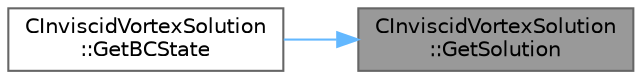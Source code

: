 digraph "CInviscidVortexSolution::GetSolution"
{
 // LATEX_PDF_SIZE
  bgcolor="transparent";
  edge [fontname=Helvetica,fontsize=10,labelfontname=Helvetica,labelfontsize=10];
  node [fontname=Helvetica,fontsize=10,shape=box,height=0.2,width=0.4];
  rankdir="RL";
  Node1 [id="Node000001",label="CInviscidVortexSolution\l::GetSolution",height=0.2,width=0.4,color="gray40", fillcolor="grey60", style="filled", fontcolor="black",tooltip="Get the exact solution at the current position and time."];
  Node1 -> Node2 [id="edge1_Node000001_Node000002",dir="back",color="steelblue1",style="solid",tooltip=" "];
  Node2 [id="Node000002",label="CInviscidVortexSolution\l::GetBCState",height=0.2,width=0.4,color="grey40", fillcolor="white", style="filled",URL="$classCInviscidVortexSolution.html#abbc79d2bf0b4ffe72b78c554821e5a7c",tooltip="Get the boundary conditions state for an exact solution."];
}
